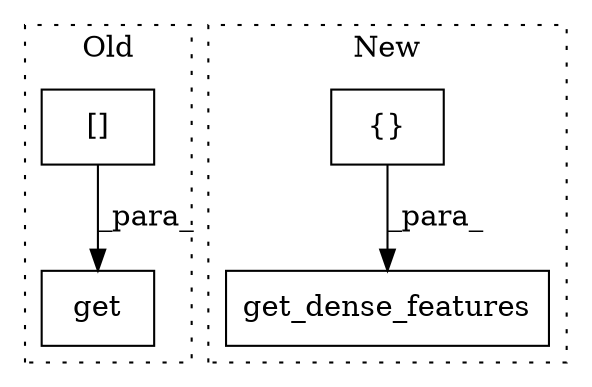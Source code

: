 digraph G {
subgraph cluster0 {
1 [label="[]" a="2" s="6643,6671" l="20,1" shape="box"];
4 [label="get" a="32" s="6639,6672" l="4,1" shape="box"];
label = "Old";
style="dotted";
}
subgraph cluster1 {
2 [label="get_dense_features" a="32" s="6845,6882" l="19,1" shape="box"];
3 [label="{}" a="4" s="6880" l="2" shape="box"];
label = "New";
style="dotted";
}
1 -> 4 [label="_para_"];
3 -> 2 [label="_para_"];
}